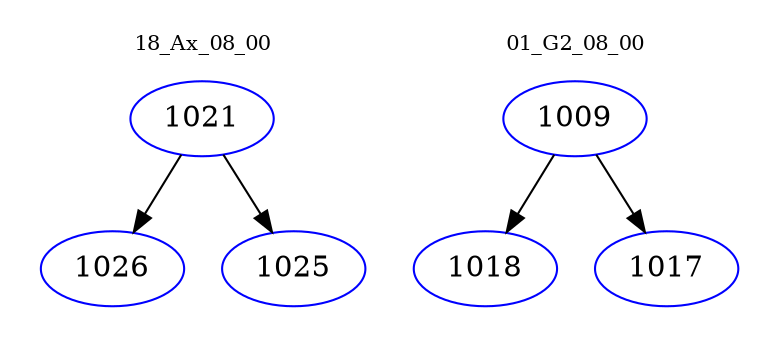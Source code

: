 digraph{
subgraph cluster_0 {
color = white
label = "18_Ax_08_00";
fontsize=10;
T0_1021 [label="1021", color="blue"]
T0_1021 -> T0_1026 [color="black"]
T0_1026 [label="1026", color="blue"]
T0_1021 -> T0_1025 [color="black"]
T0_1025 [label="1025", color="blue"]
}
subgraph cluster_1 {
color = white
label = "01_G2_08_00";
fontsize=10;
T1_1009 [label="1009", color="blue"]
T1_1009 -> T1_1018 [color="black"]
T1_1018 [label="1018", color="blue"]
T1_1009 -> T1_1017 [color="black"]
T1_1017 [label="1017", color="blue"]
}
}
